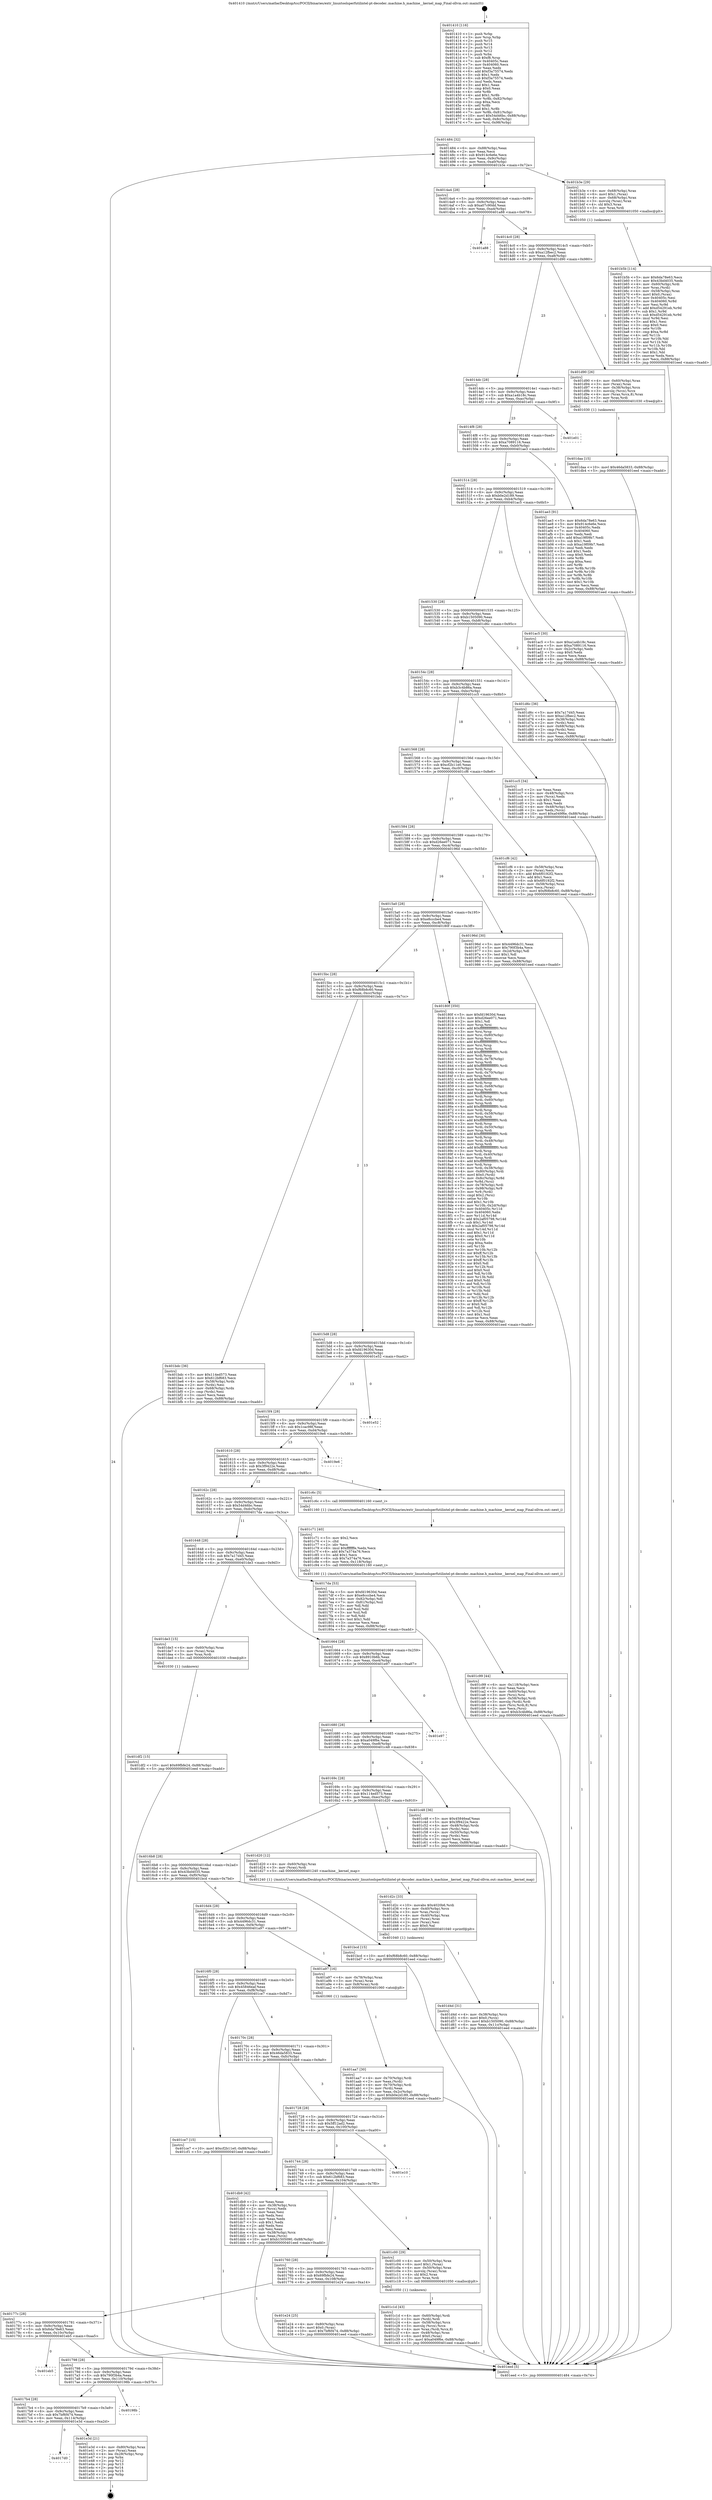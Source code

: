 digraph "0x401410" {
  label = "0x401410 (/mnt/c/Users/mathe/Desktop/tcc/POCII/binaries/extr_linuxtoolsperfutilintel-pt-decoder..machine.h_machine__kernel_map_Final-ollvm.out::main(0))"
  labelloc = "t"
  node[shape=record]

  Entry [label="",width=0.3,height=0.3,shape=circle,fillcolor=black,style=filled]
  "0x401484" [label="{
     0x401484 [32]\l
     | [instrs]\l
     &nbsp;&nbsp;0x401484 \<+6\>: mov -0x88(%rbp),%eax\l
     &nbsp;&nbsp;0x40148a \<+2\>: mov %eax,%ecx\l
     &nbsp;&nbsp;0x40148c \<+6\>: sub $0x914c6e6e,%ecx\l
     &nbsp;&nbsp;0x401492 \<+6\>: mov %eax,-0x9c(%rbp)\l
     &nbsp;&nbsp;0x401498 \<+6\>: mov %ecx,-0xa0(%rbp)\l
     &nbsp;&nbsp;0x40149e \<+6\>: je 0000000000401b3e \<main+0x72e\>\l
  }"]
  "0x401b3e" [label="{
     0x401b3e [29]\l
     | [instrs]\l
     &nbsp;&nbsp;0x401b3e \<+4\>: mov -0x68(%rbp),%rax\l
     &nbsp;&nbsp;0x401b42 \<+6\>: movl $0x1,(%rax)\l
     &nbsp;&nbsp;0x401b48 \<+4\>: mov -0x68(%rbp),%rax\l
     &nbsp;&nbsp;0x401b4c \<+3\>: movslq (%rax),%rax\l
     &nbsp;&nbsp;0x401b4f \<+4\>: shl $0x3,%rax\l
     &nbsp;&nbsp;0x401b53 \<+3\>: mov %rax,%rdi\l
     &nbsp;&nbsp;0x401b56 \<+5\>: call 0000000000401050 \<malloc@plt\>\l
     | [calls]\l
     &nbsp;&nbsp;0x401050 \{1\} (unknown)\l
  }"]
  "0x4014a4" [label="{
     0x4014a4 [28]\l
     | [instrs]\l
     &nbsp;&nbsp;0x4014a4 \<+5\>: jmp 00000000004014a9 \<main+0x99\>\l
     &nbsp;&nbsp;0x4014a9 \<+6\>: mov -0x9c(%rbp),%eax\l
     &nbsp;&nbsp;0x4014af \<+5\>: sub $0xa07c90dd,%eax\l
     &nbsp;&nbsp;0x4014b4 \<+6\>: mov %eax,-0xa4(%rbp)\l
     &nbsp;&nbsp;0x4014ba \<+6\>: je 0000000000401a88 \<main+0x678\>\l
  }"]
  Exit [label="",width=0.3,height=0.3,shape=circle,fillcolor=black,style=filled,peripheries=2]
  "0x401a88" [label="{
     0x401a88\l
  }", style=dashed]
  "0x4014c0" [label="{
     0x4014c0 [28]\l
     | [instrs]\l
     &nbsp;&nbsp;0x4014c0 \<+5\>: jmp 00000000004014c5 \<main+0xb5\>\l
     &nbsp;&nbsp;0x4014c5 \<+6\>: mov -0x9c(%rbp),%eax\l
     &nbsp;&nbsp;0x4014cb \<+5\>: sub $0xa12fbec2,%eax\l
     &nbsp;&nbsp;0x4014d0 \<+6\>: mov %eax,-0xa8(%rbp)\l
     &nbsp;&nbsp;0x4014d6 \<+6\>: je 0000000000401d90 \<main+0x980\>\l
  }"]
  "0x4017d0" [label="{
     0x4017d0\l
  }", style=dashed]
  "0x401d90" [label="{
     0x401d90 [26]\l
     | [instrs]\l
     &nbsp;&nbsp;0x401d90 \<+4\>: mov -0x60(%rbp),%rax\l
     &nbsp;&nbsp;0x401d94 \<+3\>: mov (%rax),%rax\l
     &nbsp;&nbsp;0x401d97 \<+4\>: mov -0x38(%rbp),%rcx\l
     &nbsp;&nbsp;0x401d9b \<+3\>: movslq (%rcx),%rcx\l
     &nbsp;&nbsp;0x401d9e \<+4\>: mov (%rax,%rcx,8),%rax\l
     &nbsp;&nbsp;0x401da2 \<+3\>: mov %rax,%rdi\l
     &nbsp;&nbsp;0x401da5 \<+5\>: call 0000000000401030 \<free@plt\>\l
     | [calls]\l
     &nbsp;&nbsp;0x401030 \{1\} (unknown)\l
  }"]
  "0x4014dc" [label="{
     0x4014dc [28]\l
     | [instrs]\l
     &nbsp;&nbsp;0x4014dc \<+5\>: jmp 00000000004014e1 \<main+0xd1\>\l
     &nbsp;&nbsp;0x4014e1 \<+6\>: mov -0x9c(%rbp),%eax\l
     &nbsp;&nbsp;0x4014e7 \<+5\>: sub $0xa1a4b18c,%eax\l
     &nbsp;&nbsp;0x4014ec \<+6\>: mov %eax,-0xac(%rbp)\l
     &nbsp;&nbsp;0x4014f2 \<+6\>: je 0000000000401e01 \<main+0x9f1\>\l
  }"]
  "0x401e3d" [label="{
     0x401e3d [21]\l
     | [instrs]\l
     &nbsp;&nbsp;0x401e3d \<+4\>: mov -0x80(%rbp),%rax\l
     &nbsp;&nbsp;0x401e41 \<+2\>: mov (%rax),%eax\l
     &nbsp;&nbsp;0x401e43 \<+4\>: lea -0x28(%rbp),%rsp\l
     &nbsp;&nbsp;0x401e47 \<+1\>: pop %rbx\l
     &nbsp;&nbsp;0x401e48 \<+2\>: pop %r12\l
     &nbsp;&nbsp;0x401e4a \<+2\>: pop %r13\l
     &nbsp;&nbsp;0x401e4c \<+2\>: pop %r14\l
     &nbsp;&nbsp;0x401e4e \<+2\>: pop %r15\l
     &nbsp;&nbsp;0x401e50 \<+1\>: pop %rbp\l
     &nbsp;&nbsp;0x401e51 \<+1\>: ret\l
  }"]
  "0x401e01" [label="{
     0x401e01\l
  }", style=dashed]
  "0x4014f8" [label="{
     0x4014f8 [28]\l
     | [instrs]\l
     &nbsp;&nbsp;0x4014f8 \<+5\>: jmp 00000000004014fd \<main+0xed\>\l
     &nbsp;&nbsp;0x4014fd \<+6\>: mov -0x9c(%rbp),%eax\l
     &nbsp;&nbsp;0x401503 \<+5\>: sub $0xa7089116,%eax\l
     &nbsp;&nbsp;0x401508 \<+6\>: mov %eax,-0xb0(%rbp)\l
     &nbsp;&nbsp;0x40150e \<+6\>: je 0000000000401ae3 \<main+0x6d3\>\l
  }"]
  "0x4017b4" [label="{
     0x4017b4 [28]\l
     | [instrs]\l
     &nbsp;&nbsp;0x4017b4 \<+5\>: jmp 00000000004017b9 \<main+0x3a9\>\l
     &nbsp;&nbsp;0x4017b9 \<+6\>: mov -0x9c(%rbp),%eax\l
     &nbsp;&nbsp;0x4017bf \<+5\>: sub $0x7bf6f474,%eax\l
     &nbsp;&nbsp;0x4017c4 \<+6\>: mov %eax,-0x114(%rbp)\l
     &nbsp;&nbsp;0x4017ca \<+6\>: je 0000000000401e3d \<main+0xa2d\>\l
  }"]
  "0x401ae3" [label="{
     0x401ae3 [91]\l
     | [instrs]\l
     &nbsp;&nbsp;0x401ae3 \<+5\>: mov $0x6da78e63,%eax\l
     &nbsp;&nbsp;0x401ae8 \<+5\>: mov $0x914c6e6e,%ecx\l
     &nbsp;&nbsp;0x401aed \<+7\>: mov 0x40405c,%edx\l
     &nbsp;&nbsp;0x401af4 \<+7\>: mov 0x404060,%esi\l
     &nbsp;&nbsp;0x401afb \<+2\>: mov %edx,%edi\l
     &nbsp;&nbsp;0x401afd \<+6\>: add $0xa19f09b7,%edi\l
     &nbsp;&nbsp;0x401b03 \<+3\>: sub $0x1,%edi\l
     &nbsp;&nbsp;0x401b06 \<+6\>: sub $0xa19f09b7,%edi\l
     &nbsp;&nbsp;0x401b0c \<+3\>: imul %edi,%edx\l
     &nbsp;&nbsp;0x401b0f \<+3\>: and $0x1,%edx\l
     &nbsp;&nbsp;0x401b12 \<+3\>: cmp $0x0,%edx\l
     &nbsp;&nbsp;0x401b15 \<+4\>: sete %r8b\l
     &nbsp;&nbsp;0x401b19 \<+3\>: cmp $0xa,%esi\l
     &nbsp;&nbsp;0x401b1c \<+4\>: setl %r9b\l
     &nbsp;&nbsp;0x401b20 \<+3\>: mov %r8b,%r10b\l
     &nbsp;&nbsp;0x401b23 \<+3\>: and %r9b,%r10b\l
     &nbsp;&nbsp;0x401b26 \<+3\>: xor %r9b,%r8b\l
     &nbsp;&nbsp;0x401b29 \<+3\>: or %r8b,%r10b\l
     &nbsp;&nbsp;0x401b2c \<+4\>: test $0x1,%r10b\l
     &nbsp;&nbsp;0x401b30 \<+3\>: cmovne %ecx,%eax\l
     &nbsp;&nbsp;0x401b33 \<+6\>: mov %eax,-0x88(%rbp)\l
     &nbsp;&nbsp;0x401b39 \<+5\>: jmp 0000000000401eed \<main+0xadd\>\l
  }"]
  "0x401514" [label="{
     0x401514 [28]\l
     | [instrs]\l
     &nbsp;&nbsp;0x401514 \<+5\>: jmp 0000000000401519 \<main+0x109\>\l
     &nbsp;&nbsp;0x401519 \<+6\>: mov -0x9c(%rbp),%eax\l
     &nbsp;&nbsp;0x40151f \<+5\>: sub $0xb0e2d189,%eax\l
     &nbsp;&nbsp;0x401524 \<+6\>: mov %eax,-0xb4(%rbp)\l
     &nbsp;&nbsp;0x40152a \<+6\>: je 0000000000401ac5 \<main+0x6b5\>\l
  }"]
  "0x40198b" [label="{
     0x40198b\l
  }", style=dashed]
  "0x401ac5" [label="{
     0x401ac5 [30]\l
     | [instrs]\l
     &nbsp;&nbsp;0x401ac5 \<+5\>: mov $0xa1a4b18c,%eax\l
     &nbsp;&nbsp;0x401aca \<+5\>: mov $0xa7089116,%ecx\l
     &nbsp;&nbsp;0x401acf \<+3\>: mov -0x2c(%rbp),%edx\l
     &nbsp;&nbsp;0x401ad2 \<+3\>: cmp $0x0,%edx\l
     &nbsp;&nbsp;0x401ad5 \<+3\>: cmove %ecx,%eax\l
     &nbsp;&nbsp;0x401ad8 \<+6\>: mov %eax,-0x88(%rbp)\l
     &nbsp;&nbsp;0x401ade \<+5\>: jmp 0000000000401eed \<main+0xadd\>\l
  }"]
  "0x401530" [label="{
     0x401530 [28]\l
     | [instrs]\l
     &nbsp;&nbsp;0x401530 \<+5\>: jmp 0000000000401535 \<main+0x125\>\l
     &nbsp;&nbsp;0x401535 \<+6\>: mov -0x9c(%rbp),%eax\l
     &nbsp;&nbsp;0x40153b \<+5\>: sub $0xb1505090,%eax\l
     &nbsp;&nbsp;0x401540 \<+6\>: mov %eax,-0xb8(%rbp)\l
     &nbsp;&nbsp;0x401546 \<+6\>: je 0000000000401d6c \<main+0x95c\>\l
  }"]
  "0x401798" [label="{
     0x401798 [28]\l
     | [instrs]\l
     &nbsp;&nbsp;0x401798 \<+5\>: jmp 000000000040179d \<main+0x38d\>\l
     &nbsp;&nbsp;0x40179d \<+6\>: mov -0x9c(%rbp),%eax\l
     &nbsp;&nbsp;0x4017a3 \<+5\>: sub $0x790f3b4a,%eax\l
     &nbsp;&nbsp;0x4017a8 \<+6\>: mov %eax,-0x110(%rbp)\l
     &nbsp;&nbsp;0x4017ae \<+6\>: je 000000000040198b \<main+0x57b\>\l
  }"]
  "0x401d6c" [label="{
     0x401d6c [36]\l
     | [instrs]\l
     &nbsp;&nbsp;0x401d6c \<+5\>: mov $0x7a17d45,%eax\l
     &nbsp;&nbsp;0x401d71 \<+5\>: mov $0xa12fbec2,%ecx\l
     &nbsp;&nbsp;0x401d76 \<+4\>: mov -0x38(%rbp),%rdx\l
     &nbsp;&nbsp;0x401d7a \<+2\>: mov (%rdx),%esi\l
     &nbsp;&nbsp;0x401d7c \<+4\>: mov -0x68(%rbp),%rdx\l
     &nbsp;&nbsp;0x401d80 \<+2\>: cmp (%rdx),%esi\l
     &nbsp;&nbsp;0x401d82 \<+3\>: cmovl %ecx,%eax\l
     &nbsp;&nbsp;0x401d85 \<+6\>: mov %eax,-0x88(%rbp)\l
     &nbsp;&nbsp;0x401d8b \<+5\>: jmp 0000000000401eed \<main+0xadd\>\l
  }"]
  "0x40154c" [label="{
     0x40154c [28]\l
     | [instrs]\l
     &nbsp;&nbsp;0x40154c \<+5\>: jmp 0000000000401551 \<main+0x141\>\l
     &nbsp;&nbsp;0x401551 \<+6\>: mov -0x9c(%rbp),%eax\l
     &nbsp;&nbsp;0x401557 \<+5\>: sub $0xb3c4b86a,%eax\l
     &nbsp;&nbsp;0x40155c \<+6\>: mov %eax,-0xbc(%rbp)\l
     &nbsp;&nbsp;0x401562 \<+6\>: je 0000000000401cc5 \<main+0x8b5\>\l
  }"]
  "0x401eb5" [label="{
     0x401eb5\l
  }", style=dashed]
  "0x401cc5" [label="{
     0x401cc5 [34]\l
     | [instrs]\l
     &nbsp;&nbsp;0x401cc5 \<+2\>: xor %eax,%eax\l
     &nbsp;&nbsp;0x401cc7 \<+4\>: mov -0x48(%rbp),%rcx\l
     &nbsp;&nbsp;0x401ccb \<+2\>: mov (%rcx),%edx\l
     &nbsp;&nbsp;0x401ccd \<+3\>: sub $0x1,%eax\l
     &nbsp;&nbsp;0x401cd0 \<+2\>: sub %eax,%edx\l
     &nbsp;&nbsp;0x401cd2 \<+4\>: mov -0x48(%rbp),%rcx\l
     &nbsp;&nbsp;0x401cd6 \<+2\>: mov %edx,(%rcx)\l
     &nbsp;&nbsp;0x401cd8 \<+10\>: movl $0xa049f6e,-0x88(%rbp)\l
     &nbsp;&nbsp;0x401ce2 \<+5\>: jmp 0000000000401eed \<main+0xadd\>\l
  }"]
  "0x401568" [label="{
     0x401568 [28]\l
     | [instrs]\l
     &nbsp;&nbsp;0x401568 \<+5\>: jmp 000000000040156d \<main+0x15d\>\l
     &nbsp;&nbsp;0x40156d \<+6\>: mov -0x9c(%rbp),%eax\l
     &nbsp;&nbsp;0x401573 \<+5\>: sub $0xcf2b11e0,%eax\l
     &nbsp;&nbsp;0x401578 \<+6\>: mov %eax,-0xc0(%rbp)\l
     &nbsp;&nbsp;0x40157e \<+6\>: je 0000000000401cf6 \<main+0x8e6\>\l
  }"]
  "0x40177c" [label="{
     0x40177c [28]\l
     | [instrs]\l
     &nbsp;&nbsp;0x40177c \<+5\>: jmp 0000000000401781 \<main+0x371\>\l
     &nbsp;&nbsp;0x401781 \<+6\>: mov -0x9c(%rbp),%eax\l
     &nbsp;&nbsp;0x401787 \<+5\>: sub $0x6da78e63,%eax\l
     &nbsp;&nbsp;0x40178c \<+6\>: mov %eax,-0x10c(%rbp)\l
     &nbsp;&nbsp;0x401792 \<+6\>: je 0000000000401eb5 \<main+0xaa5\>\l
  }"]
  "0x401cf6" [label="{
     0x401cf6 [42]\l
     | [instrs]\l
     &nbsp;&nbsp;0x401cf6 \<+4\>: mov -0x58(%rbp),%rax\l
     &nbsp;&nbsp;0x401cfa \<+2\>: mov (%rax),%ecx\l
     &nbsp;&nbsp;0x401cfc \<+6\>: add $0x6f0192f2,%ecx\l
     &nbsp;&nbsp;0x401d02 \<+3\>: add $0x1,%ecx\l
     &nbsp;&nbsp;0x401d05 \<+6\>: sub $0x6f0192f2,%ecx\l
     &nbsp;&nbsp;0x401d0b \<+4\>: mov -0x58(%rbp),%rax\l
     &nbsp;&nbsp;0x401d0f \<+2\>: mov %ecx,(%rax)\l
     &nbsp;&nbsp;0x401d11 \<+10\>: movl $0xf68b8c60,-0x88(%rbp)\l
     &nbsp;&nbsp;0x401d1b \<+5\>: jmp 0000000000401eed \<main+0xadd\>\l
  }"]
  "0x401584" [label="{
     0x401584 [28]\l
     | [instrs]\l
     &nbsp;&nbsp;0x401584 \<+5\>: jmp 0000000000401589 \<main+0x179\>\l
     &nbsp;&nbsp;0x401589 \<+6\>: mov -0x9c(%rbp),%eax\l
     &nbsp;&nbsp;0x40158f \<+5\>: sub $0xd26ee071,%eax\l
     &nbsp;&nbsp;0x401594 \<+6\>: mov %eax,-0xc4(%rbp)\l
     &nbsp;&nbsp;0x40159a \<+6\>: je 000000000040196d \<main+0x55d\>\l
  }"]
  "0x401e24" [label="{
     0x401e24 [25]\l
     | [instrs]\l
     &nbsp;&nbsp;0x401e24 \<+4\>: mov -0x80(%rbp),%rax\l
     &nbsp;&nbsp;0x401e28 \<+6\>: movl $0x0,(%rax)\l
     &nbsp;&nbsp;0x401e2e \<+10\>: movl $0x7bf6f474,-0x88(%rbp)\l
     &nbsp;&nbsp;0x401e38 \<+5\>: jmp 0000000000401eed \<main+0xadd\>\l
  }"]
  "0x40196d" [label="{
     0x40196d [30]\l
     | [instrs]\l
     &nbsp;&nbsp;0x40196d \<+5\>: mov $0x4496dc31,%eax\l
     &nbsp;&nbsp;0x401972 \<+5\>: mov $0x790f3b4a,%ecx\l
     &nbsp;&nbsp;0x401977 \<+3\>: mov -0x2d(%rbp),%dl\l
     &nbsp;&nbsp;0x40197a \<+3\>: test $0x1,%dl\l
     &nbsp;&nbsp;0x40197d \<+3\>: cmovne %ecx,%eax\l
     &nbsp;&nbsp;0x401980 \<+6\>: mov %eax,-0x88(%rbp)\l
     &nbsp;&nbsp;0x401986 \<+5\>: jmp 0000000000401eed \<main+0xadd\>\l
  }"]
  "0x4015a0" [label="{
     0x4015a0 [28]\l
     | [instrs]\l
     &nbsp;&nbsp;0x4015a0 \<+5\>: jmp 00000000004015a5 \<main+0x195\>\l
     &nbsp;&nbsp;0x4015a5 \<+6\>: mov -0x9c(%rbp),%eax\l
     &nbsp;&nbsp;0x4015ab \<+5\>: sub $0xe8cccbe4,%eax\l
     &nbsp;&nbsp;0x4015b0 \<+6\>: mov %eax,-0xc8(%rbp)\l
     &nbsp;&nbsp;0x4015b6 \<+6\>: je 000000000040180f \<main+0x3ff\>\l
  }"]
  "0x401df2" [label="{
     0x401df2 [15]\l
     | [instrs]\l
     &nbsp;&nbsp;0x401df2 \<+10\>: movl $0x69fbfe24,-0x88(%rbp)\l
     &nbsp;&nbsp;0x401dfc \<+5\>: jmp 0000000000401eed \<main+0xadd\>\l
  }"]
  "0x40180f" [label="{
     0x40180f [350]\l
     | [instrs]\l
     &nbsp;&nbsp;0x40180f \<+5\>: mov $0xfd19630d,%eax\l
     &nbsp;&nbsp;0x401814 \<+5\>: mov $0xd26ee071,%ecx\l
     &nbsp;&nbsp;0x401819 \<+2\>: mov $0x1,%dl\l
     &nbsp;&nbsp;0x40181b \<+3\>: mov %rsp,%rsi\l
     &nbsp;&nbsp;0x40181e \<+4\>: add $0xfffffffffffffff0,%rsi\l
     &nbsp;&nbsp;0x401822 \<+3\>: mov %rsi,%rsp\l
     &nbsp;&nbsp;0x401825 \<+4\>: mov %rsi,-0x80(%rbp)\l
     &nbsp;&nbsp;0x401829 \<+3\>: mov %rsp,%rsi\l
     &nbsp;&nbsp;0x40182c \<+4\>: add $0xfffffffffffffff0,%rsi\l
     &nbsp;&nbsp;0x401830 \<+3\>: mov %rsi,%rsp\l
     &nbsp;&nbsp;0x401833 \<+3\>: mov %rsp,%rdi\l
     &nbsp;&nbsp;0x401836 \<+4\>: add $0xfffffffffffffff0,%rdi\l
     &nbsp;&nbsp;0x40183a \<+3\>: mov %rdi,%rsp\l
     &nbsp;&nbsp;0x40183d \<+4\>: mov %rdi,-0x78(%rbp)\l
     &nbsp;&nbsp;0x401841 \<+3\>: mov %rsp,%rdi\l
     &nbsp;&nbsp;0x401844 \<+4\>: add $0xfffffffffffffff0,%rdi\l
     &nbsp;&nbsp;0x401848 \<+3\>: mov %rdi,%rsp\l
     &nbsp;&nbsp;0x40184b \<+4\>: mov %rdi,-0x70(%rbp)\l
     &nbsp;&nbsp;0x40184f \<+3\>: mov %rsp,%rdi\l
     &nbsp;&nbsp;0x401852 \<+4\>: add $0xfffffffffffffff0,%rdi\l
     &nbsp;&nbsp;0x401856 \<+3\>: mov %rdi,%rsp\l
     &nbsp;&nbsp;0x401859 \<+4\>: mov %rdi,-0x68(%rbp)\l
     &nbsp;&nbsp;0x40185d \<+3\>: mov %rsp,%rdi\l
     &nbsp;&nbsp;0x401860 \<+4\>: add $0xfffffffffffffff0,%rdi\l
     &nbsp;&nbsp;0x401864 \<+3\>: mov %rdi,%rsp\l
     &nbsp;&nbsp;0x401867 \<+4\>: mov %rdi,-0x60(%rbp)\l
     &nbsp;&nbsp;0x40186b \<+3\>: mov %rsp,%rdi\l
     &nbsp;&nbsp;0x40186e \<+4\>: add $0xfffffffffffffff0,%rdi\l
     &nbsp;&nbsp;0x401872 \<+3\>: mov %rdi,%rsp\l
     &nbsp;&nbsp;0x401875 \<+4\>: mov %rdi,-0x58(%rbp)\l
     &nbsp;&nbsp;0x401879 \<+3\>: mov %rsp,%rdi\l
     &nbsp;&nbsp;0x40187c \<+4\>: add $0xfffffffffffffff0,%rdi\l
     &nbsp;&nbsp;0x401880 \<+3\>: mov %rdi,%rsp\l
     &nbsp;&nbsp;0x401883 \<+4\>: mov %rdi,-0x50(%rbp)\l
     &nbsp;&nbsp;0x401887 \<+3\>: mov %rsp,%rdi\l
     &nbsp;&nbsp;0x40188a \<+4\>: add $0xfffffffffffffff0,%rdi\l
     &nbsp;&nbsp;0x40188e \<+3\>: mov %rdi,%rsp\l
     &nbsp;&nbsp;0x401891 \<+4\>: mov %rdi,-0x48(%rbp)\l
     &nbsp;&nbsp;0x401895 \<+3\>: mov %rsp,%rdi\l
     &nbsp;&nbsp;0x401898 \<+4\>: add $0xfffffffffffffff0,%rdi\l
     &nbsp;&nbsp;0x40189c \<+3\>: mov %rdi,%rsp\l
     &nbsp;&nbsp;0x40189f \<+4\>: mov %rdi,-0x40(%rbp)\l
     &nbsp;&nbsp;0x4018a3 \<+3\>: mov %rsp,%rdi\l
     &nbsp;&nbsp;0x4018a6 \<+4\>: add $0xfffffffffffffff0,%rdi\l
     &nbsp;&nbsp;0x4018aa \<+3\>: mov %rdi,%rsp\l
     &nbsp;&nbsp;0x4018ad \<+4\>: mov %rdi,-0x38(%rbp)\l
     &nbsp;&nbsp;0x4018b1 \<+4\>: mov -0x80(%rbp),%rdi\l
     &nbsp;&nbsp;0x4018b5 \<+6\>: movl $0x0,(%rdi)\l
     &nbsp;&nbsp;0x4018bb \<+7\>: mov -0x8c(%rbp),%r8d\l
     &nbsp;&nbsp;0x4018c2 \<+3\>: mov %r8d,(%rsi)\l
     &nbsp;&nbsp;0x4018c5 \<+4\>: mov -0x78(%rbp),%rdi\l
     &nbsp;&nbsp;0x4018c9 \<+7\>: mov -0x98(%rbp),%r9\l
     &nbsp;&nbsp;0x4018d0 \<+3\>: mov %r9,(%rdi)\l
     &nbsp;&nbsp;0x4018d3 \<+3\>: cmpl $0x2,(%rsi)\l
     &nbsp;&nbsp;0x4018d6 \<+4\>: setne %r10b\l
     &nbsp;&nbsp;0x4018da \<+4\>: and $0x1,%r10b\l
     &nbsp;&nbsp;0x4018de \<+4\>: mov %r10b,-0x2d(%rbp)\l
     &nbsp;&nbsp;0x4018e2 \<+8\>: mov 0x40405c,%r11d\l
     &nbsp;&nbsp;0x4018ea \<+7\>: mov 0x404060,%ebx\l
     &nbsp;&nbsp;0x4018f1 \<+3\>: mov %r11d,%r14d\l
     &nbsp;&nbsp;0x4018f4 \<+7\>: add $0x2af05798,%r14d\l
     &nbsp;&nbsp;0x4018fb \<+4\>: sub $0x1,%r14d\l
     &nbsp;&nbsp;0x4018ff \<+7\>: sub $0x2af05798,%r14d\l
     &nbsp;&nbsp;0x401906 \<+4\>: imul %r14d,%r11d\l
     &nbsp;&nbsp;0x40190a \<+4\>: and $0x1,%r11d\l
     &nbsp;&nbsp;0x40190e \<+4\>: cmp $0x0,%r11d\l
     &nbsp;&nbsp;0x401912 \<+4\>: sete %r10b\l
     &nbsp;&nbsp;0x401916 \<+3\>: cmp $0xa,%ebx\l
     &nbsp;&nbsp;0x401919 \<+4\>: setl %r15b\l
     &nbsp;&nbsp;0x40191d \<+3\>: mov %r10b,%r12b\l
     &nbsp;&nbsp;0x401920 \<+4\>: xor $0xff,%r12b\l
     &nbsp;&nbsp;0x401924 \<+3\>: mov %r15b,%r13b\l
     &nbsp;&nbsp;0x401927 \<+4\>: xor $0xff,%r13b\l
     &nbsp;&nbsp;0x40192b \<+3\>: xor $0x0,%dl\l
     &nbsp;&nbsp;0x40192e \<+3\>: mov %r12b,%sil\l
     &nbsp;&nbsp;0x401931 \<+4\>: and $0x0,%sil\l
     &nbsp;&nbsp;0x401935 \<+3\>: and %dl,%r10b\l
     &nbsp;&nbsp;0x401938 \<+3\>: mov %r13b,%dil\l
     &nbsp;&nbsp;0x40193b \<+4\>: and $0x0,%dil\l
     &nbsp;&nbsp;0x40193f \<+3\>: and %dl,%r15b\l
     &nbsp;&nbsp;0x401942 \<+3\>: or %r10b,%sil\l
     &nbsp;&nbsp;0x401945 \<+3\>: or %r15b,%dil\l
     &nbsp;&nbsp;0x401948 \<+3\>: xor %dil,%sil\l
     &nbsp;&nbsp;0x40194b \<+3\>: or %r13b,%r12b\l
     &nbsp;&nbsp;0x40194e \<+4\>: xor $0xff,%r12b\l
     &nbsp;&nbsp;0x401952 \<+3\>: or $0x0,%dl\l
     &nbsp;&nbsp;0x401955 \<+3\>: and %dl,%r12b\l
     &nbsp;&nbsp;0x401958 \<+3\>: or %r12b,%sil\l
     &nbsp;&nbsp;0x40195b \<+4\>: test $0x1,%sil\l
     &nbsp;&nbsp;0x40195f \<+3\>: cmovne %ecx,%eax\l
     &nbsp;&nbsp;0x401962 \<+6\>: mov %eax,-0x88(%rbp)\l
     &nbsp;&nbsp;0x401968 \<+5\>: jmp 0000000000401eed \<main+0xadd\>\l
  }"]
  "0x4015bc" [label="{
     0x4015bc [28]\l
     | [instrs]\l
     &nbsp;&nbsp;0x4015bc \<+5\>: jmp 00000000004015c1 \<main+0x1b1\>\l
     &nbsp;&nbsp;0x4015c1 \<+6\>: mov -0x9c(%rbp),%eax\l
     &nbsp;&nbsp;0x4015c7 \<+5\>: sub $0xf68b8c60,%eax\l
     &nbsp;&nbsp;0x4015cc \<+6\>: mov %eax,-0xcc(%rbp)\l
     &nbsp;&nbsp;0x4015d2 \<+6\>: je 0000000000401bdc \<main+0x7cc\>\l
  }"]
  "0x401daa" [label="{
     0x401daa [15]\l
     | [instrs]\l
     &nbsp;&nbsp;0x401daa \<+10\>: movl $0x46da5833,-0x88(%rbp)\l
     &nbsp;&nbsp;0x401db4 \<+5\>: jmp 0000000000401eed \<main+0xadd\>\l
  }"]
  "0x401bdc" [label="{
     0x401bdc [36]\l
     | [instrs]\l
     &nbsp;&nbsp;0x401bdc \<+5\>: mov $0x114ed573,%eax\l
     &nbsp;&nbsp;0x401be1 \<+5\>: mov $0x612bf683,%ecx\l
     &nbsp;&nbsp;0x401be6 \<+4\>: mov -0x58(%rbp),%rdx\l
     &nbsp;&nbsp;0x401bea \<+2\>: mov (%rdx),%esi\l
     &nbsp;&nbsp;0x401bec \<+4\>: mov -0x68(%rbp),%rdx\l
     &nbsp;&nbsp;0x401bf0 \<+2\>: cmp (%rdx),%esi\l
     &nbsp;&nbsp;0x401bf2 \<+3\>: cmovl %ecx,%eax\l
     &nbsp;&nbsp;0x401bf5 \<+6\>: mov %eax,-0x88(%rbp)\l
     &nbsp;&nbsp;0x401bfb \<+5\>: jmp 0000000000401eed \<main+0xadd\>\l
  }"]
  "0x4015d8" [label="{
     0x4015d8 [28]\l
     | [instrs]\l
     &nbsp;&nbsp;0x4015d8 \<+5\>: jmp 00000000004015dd \<main+0x1cd\>\l
     &nbsp;&nbsp;0x4015dd \<+6\>: mov -0x9c(%rbp),%eax\l
     &nbsp;&nbsp;0x4015e3 \<+5\>: sub $0xfd19630d,%eax\l
     &nbsp;&nbsp;0x4015e8 \<+6\>: mov %eax,-0xd0(%rbp)\l
     &nbsp;&nbsp;0x4015ee \<+6\>: je 0000000000401e52 \<main+0xa42\>\l
  }"]
  "0x401d4d" [label="{
     0x401d4d [31]\l
     | [instrs]\l
     &nbsp;&nbsp;0x401d4d \<+4\>: mov -0x38(%rbp),%rcx\l
     &nbsp;&nbsp;0x401d51 \<+6\>: movl $0x0,(%rcx)\l
     &nbsp;&nbsp;0x401d57 \<+10\>: movl $0xb1505090,-0x88(%rbp)\l
     &nbsp;&nbsp;0x401d61 \<+6\>: mov %eax,-0x11c(%rbp)\l
     &nbsp;&nbsp;0x401d67 \<+5\>: jmp 0000000000401eed \<main+0xadd\>\l
  }"]
  "0x401e52" [label="{
     0x401e52\l
  }", style=dashed]
  "0x4015f4" [label="{
     0x4015f4 [28]\l
     | [instrs]\l
     &nbsp;&nbsp;0x4015f4 \<+5\>: jmp 00000000004015f9 \<main+0x1e9\>\l
     &nbsp;&nbsp;0x4015f9 \<+6\>: mov -0x9c(%rbp),%eax\l
     &nbsp;&nbsp;0x4015ff \<+5\>: sub $0x1cac98f,%eax\l
     &nbsp;&nbsp;0x401604 \<+6\>: mov %eax,-0xd4(%rbp)\l
     &nbsp;&nbsp;0x40160a \<+6\>: je 00000000004019e6 \<main+0x5d6\>\l
  }"]
  "0x401d2c" [label="{
     0x401d2c [33]\l
     | [instrs]\l
     &nbsp;&nbsp;0x401d2c \<+10\>: movabs $0x4020b6,%rdi\l
     &nbsp;&nbsp;0x401d36 \<+4\>: mov -0x40(%rbp),%rcx\l
     &nbsp;&nbsp;0x401d3a \<+3\>: mov %rax,(%rcx)\l
     &nbsp;&nbsp;0x401d3d \<+4\>: mov -0x40(%rbp),%rax\l
     &nbsp;&nbsp;0x401d41 \<+3\>: mov (%rax),%rax\l
     &nbsp;&nbsp;0x401d44 \<+2\>: mov (%rax),%esi\l
     &nbsp;&nbsp;0x401d46 \<+2\>: mov $0x0,%al\l
     &nbsp;&nbsp;0x401d48 \<+5\>: call 0000000000401040 \<printf@plt\>\l
     | [calls]\l
     &nbsp;&nbsp;0x401040 \{1\} (unknown)\l
  }"]
  "0x4019e6" [label="{
     0x4019e6\l
  }", style=dashed]
  "0x401610" [label="{
     0x401610 [28]\l
     | [instrs]\l
     &nbsp;&nbsp;0x401610 \<+5\>: jmp 0000000000401615 \<main+0x205\>\l
     &nbsp;&nbsp;0x401615 \<+6\>: mov -0x9c(%rbp),%eax\l
     &nbsp;&nbsp;0x40161b \<+5\>: sub $0x3f9422e,%eax\l
     &nbsp;&nbsp;0x401620 \<+6\>: mov %eax,-0xd8(%rbp)\l
     &nbsp;&nbsp;0x401626 \<+6\>: je 0000000000401c6c \<main+0x85c\>\l
  }"]
  "0x401c99" [label="{
     0x401c99 [44]\l
     | [instrs]\l
     &nbsp;&nbsp;0x401c99 \<+6\>: mov -0x118(%rbp),%ecx\l
     &nbsp;&nbsp;0x401c9f \<+3\>: imul %eax,%ecx\l
     &nbsp;&nbsp;0x401ca2 \<+4\>: mov -0x60(%rbp),%rsi\l
     &nbsp;&nbsp;0x401ca6 \<+3\>: mov (%rsi),%rsi\l
     &nbsp;&nbsp;0x401ca9 \<+4\>: mov -0x58(%rbp),%rdi\l
     &nbsp;&nbsp;0x401cad \<+3\>: movslq (%rdi),%rdi\l
     &nbsp;&nbsp;0x401cb0 \<+4\>: mov (%rsi,%rdi,8),%rsi\l
     &nbsp;&nbsp;0x401cb4 \<+2\>: mov %ecx,(%rsi)\l
     &nbsp;&nbsp;0x401cb6 \<+10\>: movl $0xb3c4b86a,-0x88(%rbp)\l
     &nbsp;&nbsp;0x401cc0 \<+5\>: jmp 0000000000401eed \<main+0xadd\>\l
  }"]
  "0x401c6c" [label="{
     0x401c6c [5]\l
     | [instrs]\l
     &nbsp;&nbsp;0x401c6c \<+5\>: call 0000000000401160 \<next_i\>\l
     | [calls]\l
     &nbsp;&nbsp;0x401160 \{1\} (/mnt/c/Users/mathe/Desktop/tcc/POCII/binaries/extr_linuxtoolsperfutilintel-pt-decoder..machine.h_machine__kernel_map_Final-ollvm.out::next_i)\l
  }"]
  "0x40162c" [label="{
     0x40162c [28]\l
     | [instrs]\l
     &nbsp;&nbsp;0x40162c \<+5\>: jmp 0000000000401631 \<main+0x221\>\l
     &nbsp;&nbsp;0x401631 \<+6\>: mov -0x9c(%rbp),%eax\l
     &nbsp;&nbsp;0x401637 \<+5\>: sub $0x54d46bc,%eax\l
     &nbsp;&nbsp;0x40163c \<+6\>: mov %eax,-0xdc(%rbp)\l
     &nbsp;&nbsp;0x401642 \<+6\>: je 00000000004017da \<main+0x3ca\>\l
  }"]
  "0x401c71" [label="{
     0x401c71 [40]\l
     | [instrs]\l
     &nbsp;&nbsp;0x401c71 \<+5\>: mov $0x2,%ecx\l
     &nbsp;&nbsp;0x401c76 \<+1\>: cltd\l
     &nbsp;&nbsp;0x401c77 \<+2\>: idiv %ecx\l
     &nbsp;&nbsp;0x401c79 \<+6\>: imul $0xfffffffe,%edx,%ecx\l
     &nbsp;&nbsp;0x401c7f \<+6\>: add $0x7a374a76,%ecx\l
     &nbsp;&nbsp;0x401c85 \<+3\>: add $0x1,%ecx\l
     &nbsp;&nbsp;0x401c88 \<+6\>: sub $0x7a374a76,%ecx\l
     &nbsp;&nbsp;0x401c8e \<+6\>: mov %ecx,-0x118(%rbp)\l
     &nbsp;&nbsp;0x401c94 \<+5\>: call 0000000000401160 \<next_i\>\l
     | [calls]\l
     &nbsp;&nbsp;0x401160 \{1\} (/mnt/c/Users/mathe/Desktop/tcc/POCII/binaries/extr_linuxtoolsperfutilintel-pt-decoder..machine.h_machine__kernel_map_Final-ollvm.out::next_i)\l
  }"]
  "0x4017da" [label="{
     0x4017da [53]\l
     | [instrs]\l
     &nbsp;&nbsp;0x4017da \<+5\>: mov $0xfd19630d,%eax\l
     &nbsp;&nbsp;0x4017df \<+5\>: mov $0xe8cccbe4,%ecx\l
     &nbsp;&nbsp;0x4017e4 \<+6\>: mov -0x82(%rbp),%dl\l
     &nbsp;&nbsp;0x4017ea \<+7\>: mov -0x81(%rbp),%sil\l
     &nbsp;&nbsp;0x4017f1 \<+3\>: mov %dl,%dil\l
     &nbsp;&nbsp;0x4017f4 \<+3\>: and %sil,%dil\l
     &nbsp;&nbsp;0x4017f7 \<+3\>: xor %sil,%dl\l
     &nbsp;&nbsp;0x4017fa \<+3\>: or %dl,%dil\l
     &nbsp;&nbsp;0x4017fd \<+4\>: test $0x1,%dil\l
     &nbsp;&nbsp;0x401801 \<+3\>: cmovne %ecx,%eax\l
     &nbsp;&nbsp;0x401804 \<+6\>: mov %eax,-0x88(%rbp)\l
     &nbsp;&nbsp;0x40180a \<+5\>: jmp 0000000000401eed \<main+0xadd\>\l
  }"]
  "0x401648" [label="{
     0x401648 [28]\l
     | [instrs]\l
     &nbsp;&nbsp;0x401648 \<+5\>: jmp 000000000040164d \<main+0x23d\>\l
     &nbsp;&nbsp;0x40164d \<+6\>: mov -0x9c(%rbp),%eax\l
     &nbsp;&nbsp;0x401653 \<+5\>: sub $0x7a17d45,%eax\l
     &nbsp;&nbsp;0x401658 \<+6\>: mov %eax,-0xe0(%rbp)\l
     &nbsp;&nbsp;0x40165e \<+6\>: je 0000000000401de3 \<main+0x9d3\>\l
  }"]
  "0x401eed" [label="{
     0x401eed [5]\l
     | [instrs]\l
     &nbsp;&nbsp;0x401eed \<+5\>: jmp 0000000000401484 \<main+0x74\>\l
  }"]
  "0x401410" [label="{
     0x401410 [116]\l
     | [instrs]\l
     &nbsp;&nbsp;0x401410 \<+1\>: push %rbp\l
     &nbsp;&nbsp;0x401411 \<+3\>: mov %rsp,%rbp\l
     &nbsp;&nbsp;0x401414 \<+2\>: push %r15\l
     &nbsp;&nbsp;0x401416 \<+2\>: push %r14\l
     &nbsp;&nbsp;0x401418 \<+2\>: push %r13\l
     &nbsp;&nbsp;0x40141a \<+2\>: push %r12\l
     &nbsp;&nbsp;0x40141c \<+1\>: push %rbx\l
     &nbsp;&nbsp;0x40141d \<+7\>: sub $0xf8,%rsp\l
     &nbsp;&nbsp;0x401424 \<+7\>: mov 0x40405c,%eax\l
     &nbsp;&nbsp;0x40142b \<+7\>: mov 0x404060,%ecx\l
     &nbsp;&nbsp;0x401432 \<+2\>: mov %eax,%edx\l
     &nbsp;&nbsp;0x401434 \<+6\>: add $0xf3a75574,%edx\l
     &nbsp;&nbsp;0x40143a \<+3\>: sub $0x1,%edx\l
     &nbsp;&nbsp;0x40143d \<+6\>: sub $0xf3a75574,%edx\l
     &nbsp;&nbsp;0x401443 \<+3\>: imul %edx,%eax\l
     &nbsp;&nbsp;0x401446 \<+3\>: and $0x1,%eax\l
     &nbsp;&nbsp;0x401449 \<+3\>: cmp $0x0,%eax\l
     &nbsp;&nbsp;0x40144c \<+4\>: sete %r8b\l
     &nbsp;&nbsp;0x401450 \<+4\>: and $0x1,%r8b\l
     &nbsp;&nbsp;0x401454 \<+7\>: mov %r8b,-0x82(%rbp)\l
     &nbsp;&nbsp;0x40145b \<+3\>: cmp $0xa,%ecx\l
     &nbsp;&nbsp;0x40145e \<+4\>: setl %r8b\l
     &nbsp;&nbsp;0x401462 \<+4\>: and $0x1,%r8b\l
     &nbsp;&nbsp;0x401466 \<+7\>: mov %r8b,-0x81(%rbp)\l
     &nbsp;&nbsp;0x40146d \<+10\>: movl $0x54d46bc,-0x88(%rbp)\l
     &nbsp;&nbsp;0x401477 \<+6\>: mov %edi,-0x8c(%rbp)\l
     &nbsp;&nbsp;0x40147d \<+7\>: mov %rsi,-0x98(%rbp)\l
  }"]
  "0x401c1d" [label="{
     0x401c1d [43]\l
     | [instrs]\l
     &nbsp;&nbsp;0x401c1d \<+4\>: mov -0x60(%rbp),%rdi\l
     &nbsp;&nbsp;0x401c21 \<+3\>: mov (%rdi),%rdi\l
     &nbsp;&nbsp;0x401c24 \<+4\>: mov -0x58(%rbp),%rcx\l
     &nbsp;&nbsp;0x401c28 \<+3\>: movslq (%rcx),%rcx\l
     &nbsp;&nbsp;0x401c2b \<+4\>: mov %rax,(%rdi,%rcx,8)\l
     &nbsp;&nbsp;0x401c2f \<+4\>: mov -0x48(%rbp),%rax\l
     &nbsp;&nbsp;0x401c33 \<+6\>: movl $0x0,(%rax)\l
     &nbsp;&nbsp;0x401c39 \<+10\>: movl $0xa049f6e,-0x88(%rbp)\l
     &nbsp;&nbsp;0x401c43 \<+5\>: jmp 0000000000401eed \<main+0xadd\>\l
  }"]
  "0x401760" [label="{
     0x401760 [28]\l
     | [instrs]\l
     &nbsp;&nbsp;0x401760 \<+5\>: jmp 0000000000401765 \<main+0x355\>\l
     &nbsp;&nbsp;0x401765 \<+6\>: mov -0x9c(%rbp),%eax\l
     &nbsp;&nbsp;0x40176b \<+5\>: sub $0x69fbfe24,%eax\l
     &nbsp;&nbsp;0x401770 \<+6\>: mov %eax,-0x108(%rbp)\l
     &nbsp;&nbsp;0x401776 \<+6\>: je 0000000000401e24 \<main+0xa14\>\l
  }"]
  "0x401de3" [label="{
     0x401de3 [15]\l
     | [instrs]\l
     &nbsp;&nbsp;0x401de3 \<+4\>: mov -0x60(%rbp),%rax\l
     &nbsp;&nbsp;0x401de7 \<+3\>: mov (%rax),%rax\l
     &nbsp;&nbsp;0x401dea \<+3\>: mov %rax,%rdi\l
     &nbsp;&nbsp;0x401ded \<+5\>: call 0000000000401030 \<free@plt\>\l
     | [calls]\l
     &nbsp;&nbsp;0x401030 \{1\} (unknown)\l
  }"]
  "0x401664" [label="{
     0x401664 [28]\l
     | [instrs]\l
     &nbsp;&nbsp;0x401664 \<+5\>: jmp 0000000000401669 \<main+0x259\>\l
     &nbsp;&nbsp;0x401669 \<+6\>: mov -0x9c(%rbp),%eax\l
     &nbsp;&nbsp;0x40166f \<+5\>: sub $0x8910b6b,%eax\l
     &nbsp;&nbsp;0x401674 \<+6\>: mov %eax,-0xe4(%rbp)\l
     &nbsp;&nbsp;0x40167a \<+6\>: je 0000000000401e97 \<main+0xa87\>\l
  }"]
  "0x401c00" [label="{
     0x401c00 [29]\l
     | [instrs]\l
     &nbsp;&nbsp;0x401c00 \<+4\>: mov -0x50(%rbp),%rax\l
     &nbsp;&nbsp;0x401c04 \<+6\>: movl $0x1,(%rax)\l
     &nbsp;&nbsp;0x401c0a \<+4\>: mov -0x50(%rbp),%rax\l
     &nbsp;&nbsp;0x401c0e \<+3\>: movslq (%rax),%rax\l
     &nbsp;&nbsp;0x401c11 \<+4\>: shl $0x2,%rax\l
     &nbsp;&nbsp;0x401c15 \<+3\>: mov %rax,%rdi\l
     &nbsp;&nbsp;0x401c18 \<+5\>: call 0000000000401050 \<malloc@plt\>\l
     | [calls]\l
     &nbsp;&nbsp;0x401050 \{1\} (unknown)\l
  }"]
  "0x401e97" [label="{
     0x401e97\l
  }", style=dashed]
  "0x401680" [label="{
     0x401680 [28]\l
     | [instrs]\l
     &nbsp;&nbsp;0x401680 \<+5\>: jmp 0000000000401685 \<main+0x275\>\l
     &nbsp;&nbsp;0x401685 \<+6\>: mov -0x9c(%rbp),%eax\l
     &nbsp;&nbsp;0x40168b \<+5\>: sub $0xa049f6e,%eax\l
     &nbsp;&nbsp;0x401690 \<+6\>: mov %eax,-0xe8(%rbp)\l
     &nbsp;&nbsp;0x401696 \<+6\>: je 0000000000401c48 \<main+0x838\>\l
  }"]
  "0x401744" [label="{
     0x401744 [28]\l
     | [instrs]\l
     &nbsp;&nbsp;0x401744 \<+5\>: jmp 0000000000401749 \<main+0x339\>\l
     &nbsp;&nbsp;0x401749 \<+6\>: mov -0x9c(%rbp),%eax\l
     &nbsp;&nbsp;0x40174f \<+5\>: sub $0x612bf683,%eax\l
     &nbsp;&nbsp;0x401754 \<+6\>: mov %eax,-0x104(%rbp)\l
     &nbsp;&nbsp;0x40175a \<+6\>: je 0000000000401c00 \<main+0x7f0\>\l
  }"]
  "0x401c48" [label="{
     0x401c48 [36]\l
     | [instrs]\l
     &nbsp;&nbsp;0x401c48 \<+5\>: mov $0x45846eaf,%eax\l
     &nbsp;&nbsp;0x401c4d \<+5\>: mov $0x3f9422e,%ecx\l
     &nbsp;&nbsp;0x401c52 \<+4\>: mov -0x48(%rbp),%rdx\l
     &nbsp;&nbsp;0x401c56 \<+2\>: mov (%rdx),%esi\l
     &nbsp;&nbsp;0x401c58 \<+4\>: mov -0x50(%rbp),%rdx\l
     &nbsp;&nbsp;0x401c5c \<+2\>: cmp (%rdx),%esi\l
     &nbsp;&nbsp;0x401c5e \<+3\>: cmovl %ecx,%eax\l
     &nbsp;&nbsp;0x401c61 \<+6\>: mov %eax,-0x88(%rbp)\l
     &nbsp;&nbsp;0x401c67 \<+5\>: jmp 0000000000401eed \<main+0xadd\>\l
  }"]
  "0x40169c" [label="{
     0x40169c [28]\l
     | [instrs]\l
     &nbsp;&nbsp;0x40169c \<+5\>: jmp 00000000004016a1 \<main+0x291\>\l
     &nbsp;&nbsp;0x4016a1 \<+6\>: mov -0x9c(%rbp),%eax\l
     &nbsp;&nbsp;0x4016a7 \<+5\>: sub $0x114ed573,%eax\l
     &nbsp;&nbsp;0x4016ac \<+6\>: mov %eax,-0xec(%rbp)\l
     &nbsp;&nbsp;0x4016b2 \<+6\>: je 0000000000401d20 \<main+0x910\>\l
  }"]
  "0x401e10" [label="{
     0x401e10\l
  }", style=dashed]
  "0x401d20" [label="{
     0x401d20 [12]\l
     | [instrs]\l
     &nbsp;&nbsp;0x401d20 \<+4\>: mov -0x60(%rbp),%rax\l
     &nbsp;&nbsp;0x401d24 \<+3\>: mov (%rax),%rdi\l
     &nbsp;&nbsp;0x401d27 \<+5\>: call 0000000000401240 \<machine__kernel_map\>\l
     | [calls]\l
     &nbsp;&nbsp;0x401240 \{1\} (/mnt/c/Users/mathe/Desktop/tcc/POCII/binaries/extr_linuxtoolsperfutilintel-pt-decoder..machine.h_machine__kernel_map_Final-ollvm.out::machine__kernel_map)\l
  }"]
  "0x4016b8" [label="{
     0x4016b8 [28]\l
     | [instrs]\l
     &nbsp;&nbsp;0x4016b8 \<+5\>: jmp 00000000004016bd \<main+0x2ad\>\l
     &nbsp;&nbsp;0x4016bd \<+6\>: mov -0x9c(%rbp),%eax\l
     &nbsp;&nbsp;0x4016c3 \<+5\>: sub $0x43bd4035,%eax\l
     &nbsp;&nbsp;0x4016c8 \<+6\>: mov %eax,-0xf0(%rbp)\l
     &nbsp;&nbsp;0x4016ce \<+6\>: je 0000000000401bcd \<main+0x7bd\>\l
  }"]
  "0x401728" [label="{
     0x401728 [28]\l
     | [instrs]\l
     &nbsp;&nbsp;0x401728 \<+5\>: jmp 000000000040172d \<main+0x31d\>\l
     &nbsp;&nbsp;0x40172d \<+6\>: mov -0x9c(%rbp),%eax\l
     &nbsp;&nbsp;0x401733 \<+5\>: sub $0x5ff12ad2,%eax\l
     &nbsp;&nbsp;0x401738 \<+6\>: mov %eax,-0x100(%rbp)\l
     &nbsp;&nbsp;0x40173e \<+6\>: je 0000000000401e10 \<main+0xa00\>\l
  }"]
  "0x401bcd" [label="{
     0x401bcd [15]\l
     | [instrs]\l
     &nbsp;&nbsp;0x401bcd \<+10\>: movl $0xf68b8c60,-0x88(%rbp)\l
     &nbsp;&nbsp;0x401bd7 \<+5\>: jmp 0000000000401eed \<main+0xadd\>\l
  }"]
  "0x4016d4" [label="{
     0x4016d4 [28]\l
     | [instrs]\l
     &nbsp;&nbsp;0x4016d4 \<+5\>: jmp 00000000004016d9 \<main+0x2c9\>\l
     &nbsp;&nbsp;0x4016d9 \<+6\>: mov -0x9c(%rbp),%eax\l
     &nbsp;&nbsp;0x4016df \<+5\>: sub $0x4496dc31,%eax\l
     &nbsp;&nbsp;0x4016e4 \<+6\>: mov %eax,-0xf4(%rbp)\l
     &nbsp;&nbsp;0x4016ea \<+6\>: je 0000000000401a97 \<main+0x687\>\l
  }"]
  "0x401db9" [label="{
     0x401db9 [42]\l
     | [instrs]\l
     &nbsp;&nbsp;0x401db9 \<+2\>: xor %eax,%eax\l
     &nbsp;&nbsp;0x401dbb \<+4\>: mov -0x38(%rbp),%rcx\l
     &nbsp;&nbsp;0x401dbf \<+2\>: mov (%rcx),%edx\l
     &nbsp;&nbsp;0x401dc1 \<+2\>: mov %eax,%esi\l
     &nbsp;&nbsp;0x401dc3 \<+2\>: sub %edx,%esi\l
     &nbsp;&nbsp;0x401dc5 \<+2\>: mov %eax,%edx\l
     &nbsp;&nbsp;0x401dc7 \<+3\>: sub $0x1,%edx\l
     &nbsp;&nbsp;0x401dca \<+2\>: add %edx,%esi\l
     &nbsp;&nbsp;0x401dcc \<+2\>: sub %esi,%eax\l
     &nbsp;&nbsp;0x401dce \<+4\>: mov -0x38(%rbp),%rcx\l
     &nbsp;&nbsp;0x401dd2 \<+2\>: mov %eax,(%rcx)\l
     &nbsp;&nbsp;0x401dd4 \<+10\>: movl $0xb1505090,-0x88(%rbp)\l
     &nbsp;&nbsp;0x401dde \<+5\>: jmp 0000000000401eed \<main+0xadd\>\l
  }"]
  "0x401a97" [label="{
     0x401a97 [16]\l
     | [instrs]\l
     &nbsp;&nbsp;0x401a97 \<+4\>: mov -0x78(%rbp),%rax\l
     &nbsp;&nbsp;0x401a9b \<+3\>: mov (%rax),%rax\l
     &nbsp;&nbsp;0x401a9e \<+4\>: mov 0x8(%rax),%rdi\l
     &nbsp;&nbsp;0x401aa2 \<+5\>: call 0000000000401060 \<atoi@plt\>\l
     | [calls]\l
     &nbsp;&nbsp;0x401060 \{1\} (unknown)\l
  }"]
  "0x4016f0" [label="{
     0x4016f0 [28]\l
     | [instrs]\l
     &nbsp;&nbsp;0x4016f0 \<+5\>: jmp 00000000004016f5 \<main+0x2e5\>\l
     &nbsp;&nbsp;0x4016f5 \<+6\>: mov -0x9c(%rbp),%eax\l
     &nbsp;&nbsp;0x4016fb \<+5\>: sub $0x45846eaf,%eax\l
     &nbsp;&nbsp;0x401700 \<+6\>: mov %eax,-0xf8(%rbp)\l
     &nbsp;&nbsp;0x401706 \<+6\>: je 0000000000401ce7 \<main+0x8d7\>\l
  }"]
  "0x401aa7" [label="{
     0x401aa7 [30]\l
     | [instrs]\l
     &nbsp;&nbsp;0x401aa7 \<+4\>: mov -0x70(%rbp),%rdi\l
     &nbsp;&nbsp;0x401aab \<+2\>: mov %eax,(%rdi)\l
     &nbsp;&nbsp;0x401aad \<+4\>: mov -0x70(%rbp),%rdi\l
     &nbsp;&nbsp;0x401ab1 \<+2\>: mov (%rdi),%eax\l
     &nbsp;&nbsp;0x401ab3 \<+3\>: mov %eax,-0x2c(%rbp)\l
     &nbsp;&nbsp;0x401ab6 \<+10\>: movl $0xb0e2d189,-0x88(%rbp)\l
     &nbsp;&nbsp;0x401ac0 \<+5\>: jmp 0000000000401eed \<main+0xadd\>\l
  }"]
  "0x401b5b" [label="{
     0x401b5b [114]\l
     | [instrs]\l
     &nbsp;&nbsp;0x401b5b \<+5\>: mov $0x6da78e63,%ecx\l
     &nbsp;&nbsp;0x401b60 \<+5\>: mov $0x43bd4035,%edx\l
     &nbsp;&nbsp;0x401b65 \<+4\>: mov -0x60(%rbp),%rdi\l
     &nbsp;&nbsp;0x401b69 \<+3\>: mov %rax,(%rdi)\l
     &nbsp;&nbsp;0x401b6c \<+4\>: mov -0x58(%rbp),%rax\l
     &nbsp;&nbsp;0x401b70 \<+6\>: movl $0x0,(%rax)\l
     &nbsp;&nbsp;0x401b76 \<+7\>: mov 0x40405c,%esi\l
     &nbsp;&nbsp;0x401b7d \<+8\>: mov 0x404060,%r8d\l
     &nbsp;&nbsp;0x401b85 \<+3\>: mov %esi,%r9d\l
     &nbsp;&nbsp;0x401b88 \<+7\>: add $0xd54291eb,%r9d\l
     &nbsp;&nbsp;0x401b8f \<+4\>: sub $0x1,%r9d\l
     &nbsp;&nbsp;0x401b93 \<+7\>: sub $0xd54291eb,%r9d\l
     &nbsp;&nbsp;0x401b9a \<+4\>: imul %r9d,%esi\l
     &nbsp;&nbsp;0x401b9e \<+3\>: and $0x1,%esi\l
     &nbsp;&nbsp;0x401ba1 \<+3\>: cmp $0x0,%esi\l
     &nbsp;&nbsp;0x401ba4 \<+4\>: sete %r10b\l
     &nbsp;&nbsp;0x401ba8 \<+4\>: cmp $0xa,%r8d\l
     &nbsp;&nbsp;0x401bac \<+4\>: setl %r11b\l
     &nbsp;&nbsp;0x401bb0 \<+3\>: mov %r10b,%bl\l
     &nbsp;&nbsp;0x401bb3 \<+3\>: and %r11b,%bl\l
     &nbsp;&nbsp;0x401bb6 \<+3\>: xor %r11b,%r10b\l
     &nbsp;&nbsp;0x401bb9 \<+3\>: or %r10b,%bl\l
     &nbsp;&nbsp;0x401bbc \<+3\>: test $0x1,%bl\l
     &nbsp;&nbsp;0x401bbf \<+3\>: cmovne %edx,%ecx\l
     &nbsp;&nbsp;0x401bc2 \<+6\>: mov %ecx,-0x88(%rbp)\l
     &nbsp;&nbsp;0x401bc8 \<+5\>: jmp 0000000000401eed \<main+0xadd\>\l
  }"]
  "0x40170c" [label="{
     0x40170c [28]\l
     | [instrs]\l
     &nbsp;&nbsp;0x40170c \<+5\>: jmp 0000000000401711 \<main+0x301\>\l
     &nbsp;&nbsp;0x401711 \<+6\>: mov -0x9c(%rbp),%eax\l
     &nbsp;&nbsp;0x401717 \<+5\>: sub $0x46da5833,%eax\l
     &nbsp;&nbsp;0x40171c \<+6\>: mov %eax,-0xfc(%rbp)\l
     &nbsp;&nbsp;0x401722 \<+6\>: je 0000000000401db9 \<main+0x9a9\>\l
  }"]
  "0x401ce7" [label="{
     0x401ce7 [15]\l
     | [instrs]\l
     &nbsp;&nbsp;0x401ce7 \<+10\>: movl $0xcf2b11e0,-0x88(%rbp)\l
     &nbsp;&nbsp;0x401cf1 \<+5\>: jmp 0000000000401eed \<main+0xadd\>\l
  }"]
  Entry -> "0x401410" [label=" 1"]
  "0x401484" -> "0x401b3e" [label=" 1"]
  "0x401484" -> "0x4014a4" [label=" 24"]
  "0x401e3d" -> Exit [label=" 1"]
  "0x4014a4" -> "0x401a88" [label=" 0"]
  "0x4014a4" -> "0x4014c0" [label=" 24"]
  "0x4017b4" -> "0x4017d0" [label=" 0"]
  "0x4014c0" -> "0x401d90" [label=" 1"]
  "0x4014c0" -> "0x4014dc" [label=" 23"]
  "0x4017b4" -> "0x401e3d" [label=" 1"]
  "0x4014dc" -> "0x401e01" [label=" 0"]
  "0x4014dc" -> "0x4014f8" [label=" 23"]
  "0x401798" -> "0x4017b4" [label=" 1"]
  "0x4014f8" -> "0x401ae3" [label=" 1"]
  "0x4014f8" -> "0x401514" [label=" 22"]
  "0x401798" -> "0x40198b" [label=" 0"]
  "0x401514" -> "0x401ac5" [label=" 1"]
  "0x401514" -> "0x401530" [label=" 21"]
  "0x40177c" -> "0x401798" [label=" 1"]
  "0x401530" -> "0x401d6c" [label=" 2"]
  "0x401530" -> "0x40154c" [label=" 19"]
  "0x40177c" -> "0x401eb5" [label=" 0"]
  "0x40154c" -> "0x401cc5" [label=" 1"]
  "0x40154c" -> "0x401568" [label=" 18"]
  "0x401e24" -> "0x401eed" [label=" 1"]
  "0x401568" -> "0x401cf6" [label=" 1"]
  "0x401568" -> "0x401584" [label=" 17"]
  "0x401760" -> "0x40177c" [label=" 1"]
  "0x401584" -> "0x40196d" [label=" 1"]
  "0x401584" -> "0x4015a0" [label=" 16"]
  "0x401760" -> "0x401e24" [label=" 1"]
  "0x4015a0" -> "0x40180f" [label=" 1"]
  "0x4015a0" -> "0x4015bc" [label=" 15"]
  "0x401df2" -> "0x401eed" [label=" 1"]
  "0x4015bc" -> "0x401bdc" [label=" 2"]
  "0x4015bc" -> "0x4015d8" [label=" 13"]
  "0x401de3" -> "0x401df2" [label=" 1"]
  "0x4015d8" -> "0x401e52" [label=" 0"]
  "0x4015d8" -> "0x4015f4" [label=" 13"]
  "0x401db9" -> "0x401eed" [label=" 1"]
  "0x4015f4" -> "0x4019e6" [label=" 0"]
  "0x4015f4" -> "0x401610" [label=" 13"]
  "0x401daa" -> "0x401eed" [label=" 1"]
  "0x401610" -> "0x401c6c" [label=" 1"]
  "0x401610" -> "0x40162c" [label=" 12"]
  "0x401d90" -> "0x401daa" [label=" 1"]
  "0x40162c" -> "0x4017da" [label=" 1"]
  "0x40162c" -> "0x401648" [label=" 11"]
  "0x4017da" -> "0x401eed" [label=" 1"]
  "0x401410" -> "0x401484" [label=" 1"]
  "0x401eed" -> "0x401484" [label=" 24"]
  "0x401d6c" -> "0x401eed" [label=" 2"]
  "0x40180f" -> "0x401eed" [label=" 1"]
  "0x40196d" -> "0x401eed" [label=" 1"]
  "0x401d4d" -> "0x401eed" [label=" 1"]
  "0x401648" -> "0x401de3" [label=" 1"]
  "0x401648" -> "0x401664" [label=" 10"]
  "0x401d2c" -> "0x401d4d" [label=" 1"]
  "0x401664" -> "0x401e97" [label=" 0"]
  "0x401664" -> "0x401680" [label=" 10"]
  "0x401d20" -> "0x401d2c" [label=" 1"]
  "0x401680" -> "0x401c48" [label=" 2"]
  "0x401680" -> "0x40169c" [label=" 8"]
  "0x401ce7" -> "0x401eed" [label=" 1"]
  "0x40169c" -> "0x401d20" [label=" 1"]
  "0x40169c" -> "0x4016b8" [label=" 7"]
  "0x401cc5" -> "0x401eed" [label=" 1"]
  "0x4016b8" -> "0x401bcd" [label=" 1"]
  "0x4016b8" -> "0x4016d4" [label=" 6"]
  "0x401c71" -> "0x401c99" [label=" 1"]
  "0x4016d4" -> "0x401a97" [label=" 1"]
  "0x4016d4" -> "0x4016f0" [label=" 5"]
  "0x401a97" -> "0x401aa7" [label=" 1"]
  "0x401aa7" -> "0x401eed" [label=" 1"]
  "0x401ac5" -> "0x401eed" [label=" 1"]
  "0x401ae3" -> "0x401eed" [label=" 1"]
  "0x401b3e" -> "0x401b5b" [label=" 1"]
  "0x401b5b" -> "0x401eed" [label=" 1"]
  "0x401bcd" -> "0x401eed" [label=" 1"]
  "0x401bdc" -> "0x401eed" [label=" 2"]
  "0x401c6c" -> "0x401c71" [label=" 1"]
  "0x4016f0" -> "0x401ce7" [label=" 1"]
  "0x4016f0" -> "0x40170c" [label=" 4"]
  "0x401c48" -> "0x401eed" [label=" 2"]
  "0x40170c" -> "0x401db9" [label=" 1"]
  "0x40170c" -> "0x401728" [label=" 3"]
  "0x401c99" -> "0x401eed" [label=" 1"]
  "0x401728" -> "0x401e10" [label=" 0"]
  "0x401728" -> "0x401744" [label=" 3"]
  "0x401cf6" -> "0x401eed" [label=" 1"]
  "0x401744" -> "0x401c00" [label=" 1"]
  "0x401744" -> "0x401760" [label=" 2"]
  "0x401c00" -> "0x401c1d" [label=" 1"]
  "0x401c1d" -> "0x401eed" [label=" 1"]
}
